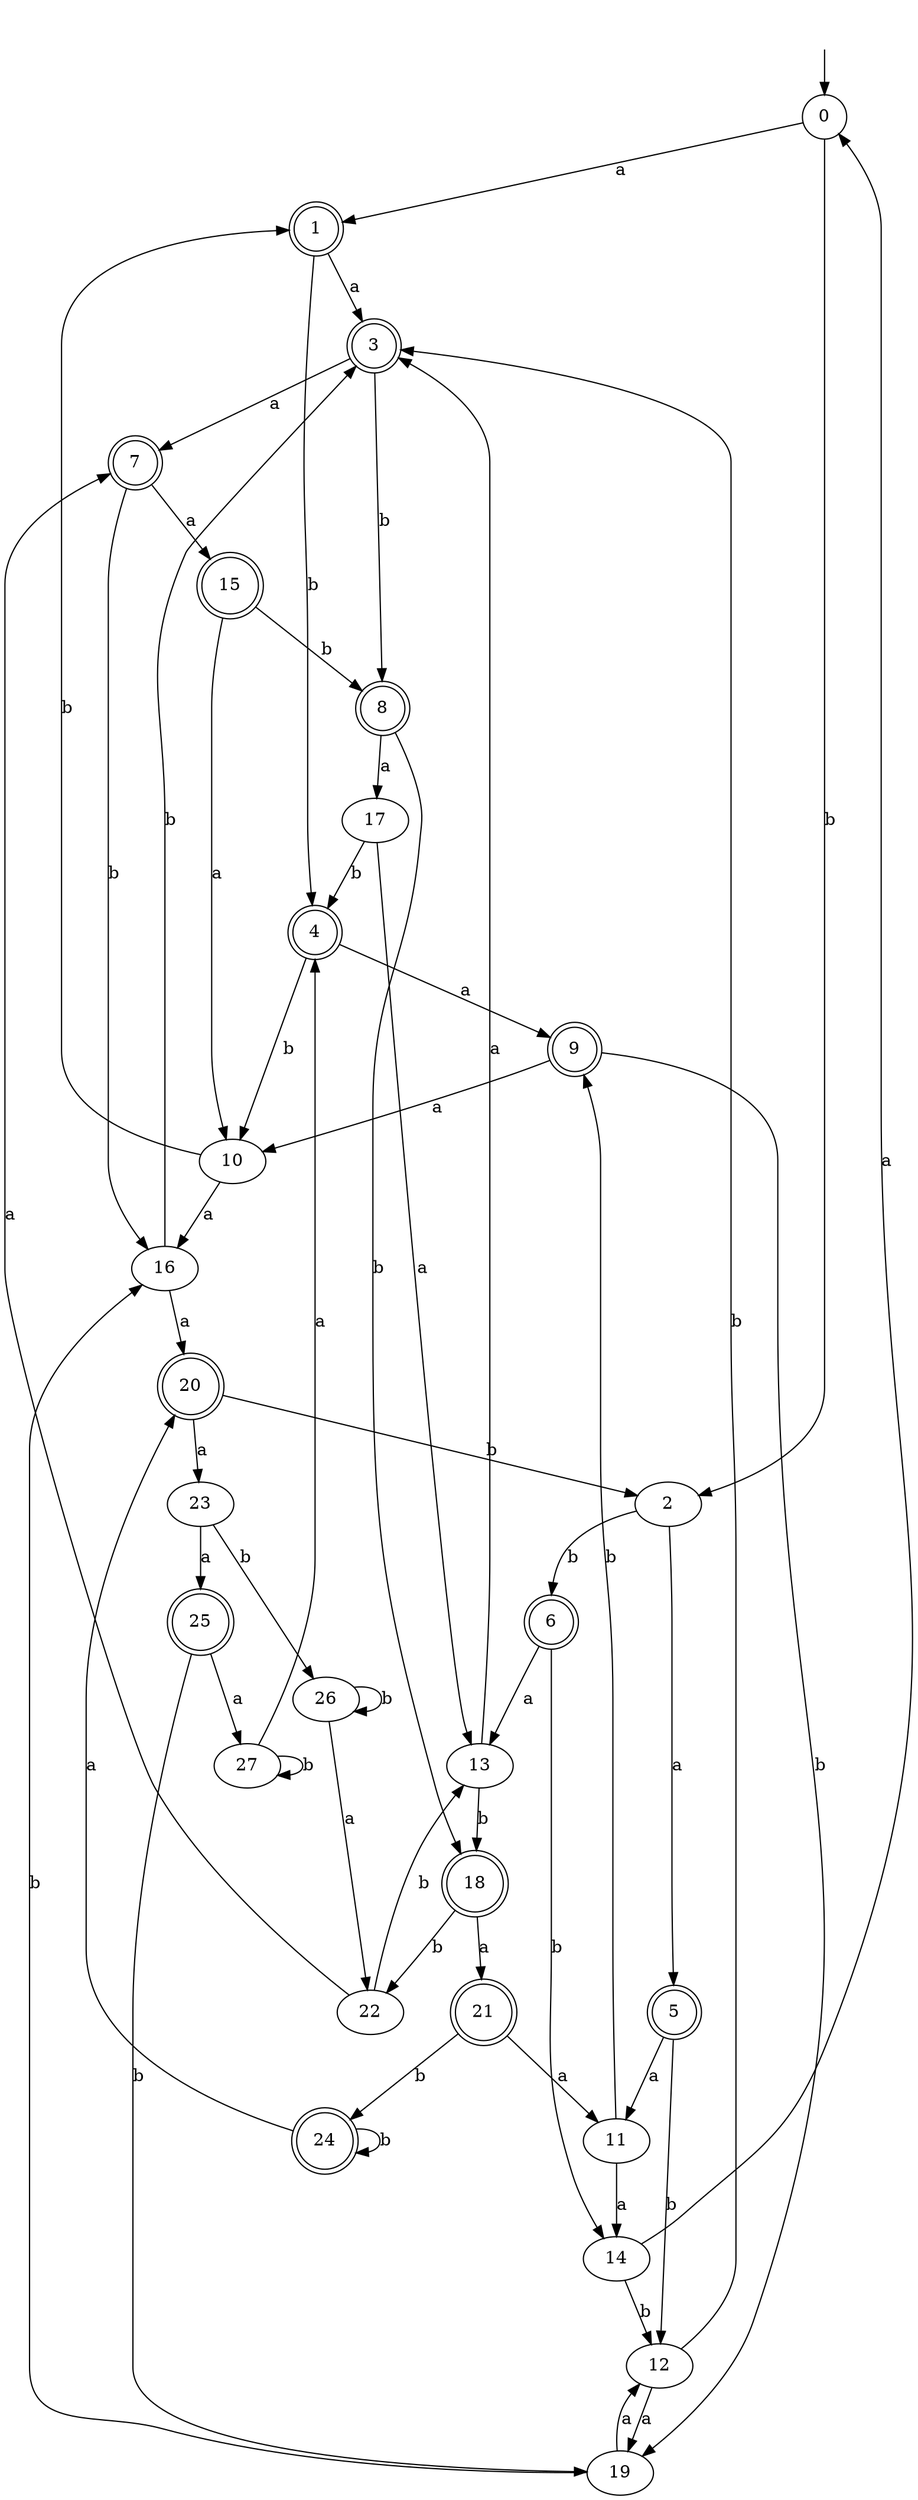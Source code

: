 digraph RandomDFA {
  __start0 [label="", shape=none];
  __start0 -> 0 [label=""];
  0 [shape=circle]
  0 -> 1 [label="a"]
  0 -> 2 [label="b"]
  1 [shape=doublecircle]
  1 -> 3 [label="a"]
  1 -> 4 [label="b"]
  2
  2 -> 5 [label="a"]
  2 -> 6 [label="b"]
  3 [shape=doublecircle]
  3 -> 7 [label="a"]
  3 -> 8 [label="b"]
  4 [shape=doublecircle]
  4 -> 9 [label="a"]
  4 -> 10 [label="b"]
  5 [shape=doublecircle]
  5 -> 11 [label="a"]
  5 -> 12 [label="b"]
  6 [shape=doublecircle]
  6 -> 13 [label="a"]
  6 -> 14 [label="b"]
  7 [shape=doublecircle]
  7 -> 15 [label="a"]
  7 -> 16 [label="b"]
  8 [shape=doublecircle]
  8 -> 17 [label="a"]
  8 -> 18 [label="b"]
  9 [shape=doublecircle]
  9 -> 10 [label="a"]
  9 -> 19 [label="b"]
  10
  10 -> 16 [label="a"]
  10 -> 1 [label="b"]
  11
  11 -> 14 [label="a"]
  11 -> 9 [label="b"]
  12
  12 -> 19 [label="a"]
  12 -> 3 [label="b"]
  13
  13 -> 3 [label="a"]
  13 -> 18 [label="b"]
  14
  14 -> 0 [label="a"]
  14 -> 12 [label="b"]
  15 [shape=doublecircle]
  15 -> 10 [label="a"]
  15 -> 8 [label="b"]
  16
  16 -> 20 [label="a"]
  16 -> 3 [label="b"]
  17
  17 -> 13 [label="a"]
  17 -> 4 [label="b"]
  18 [shape=doublecircle]
  18 -> 21 [label="a"]
  18 -> 22 [label="b"]
  19
  19 -> 12 [label="a"]
  19 -> 16 [label="b"]
  20 [shape=doublecircle]
  20 -> 23 [label="a"]
  20 -> 2 [label="b"]
  21 [shape=doublecircle]
  21 -> 11 [label="a"]
  21 -> 24 [label="b"]
  22
  22 -> 7 [label="a"]
  22 -> 13 [label="b"]
  23
  23 -> 25 [label="a"]
  23 -> 26 [label="b"]
  24 [shape=doublecircle]
  24 -> 20 [label="a"]
  24 -> 24 [label="b"]
  25 [shape=doublecircle]
  25 -> 27 [label="a"]
  25 -> 19 [label="b"]
  26
  26 -> 22 [label="a"]
  26 -> 26 [label="b"]
  27
  27 -> 4 [label="a"]
  27 -> 27 [label="b"]
}
